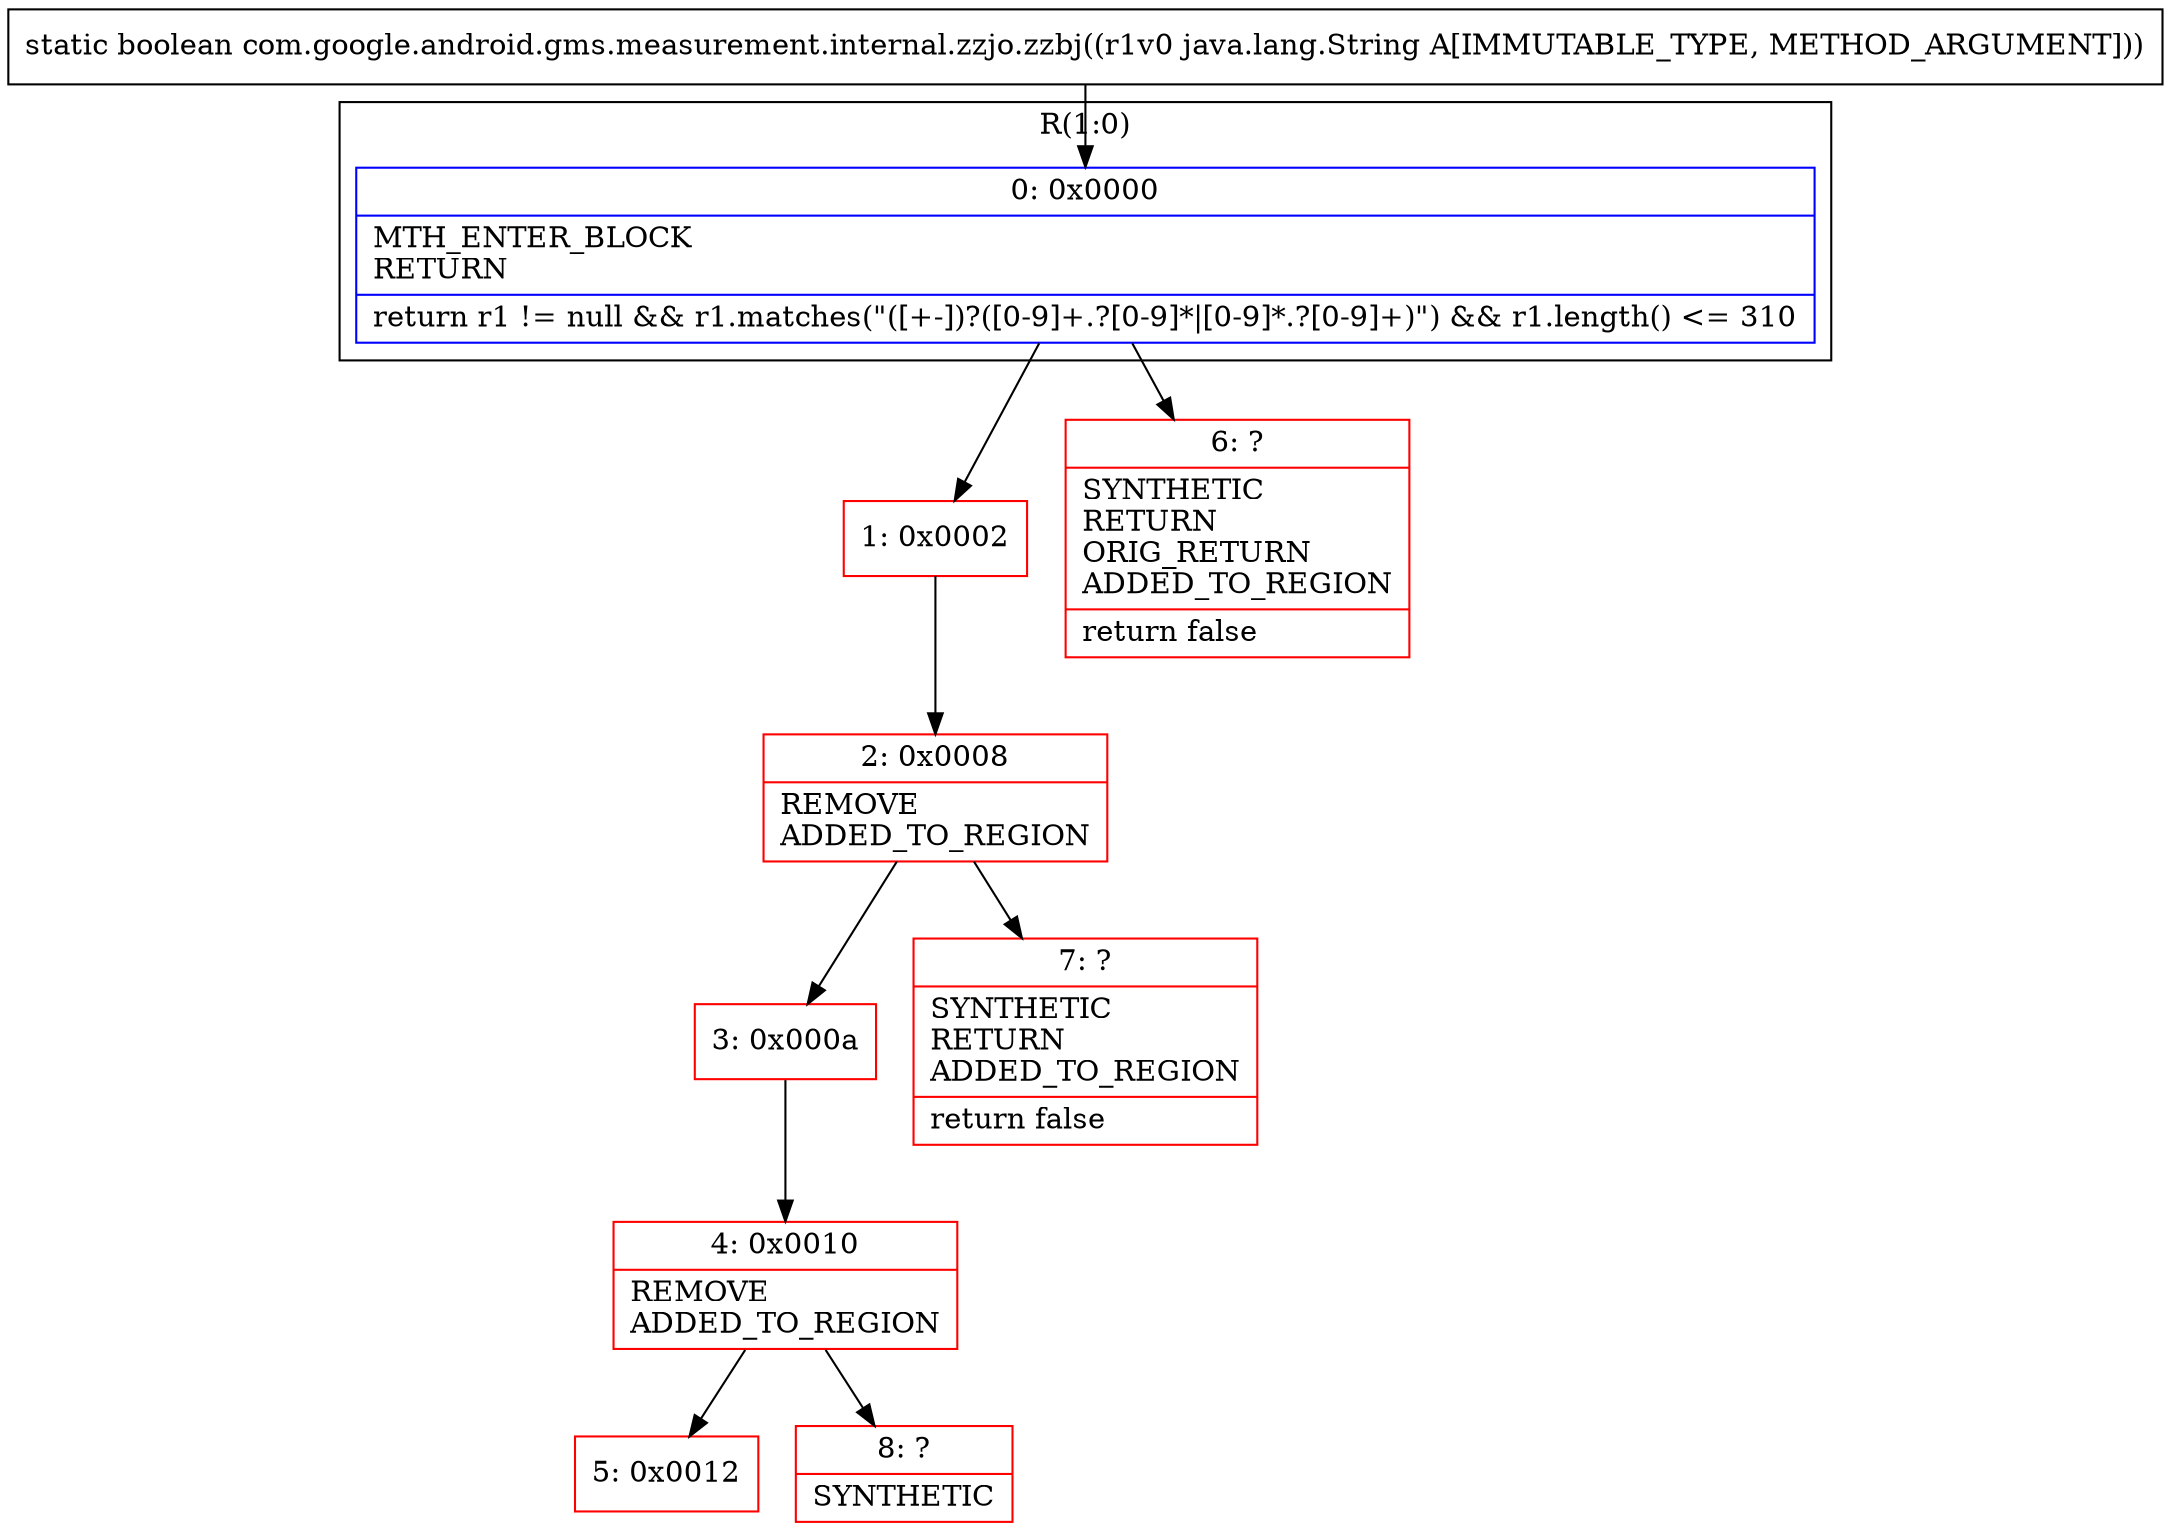 digraph "CFG forcom.google.android.gms.measurement.internal.zzjo.zzbj(Ljava\/lang\/String;)Z" {
subgraph cluster_Region_1137006689 {
label = "R(1:0)";
node [shape=record,color=blue];
Node_0 [shape=record,label="{0\:\ 0x0000|MTH_ENTER_BLOCK\lRETURN\l|return r1 != null && r1.matches(\"([+\-])?([0\-9]+.?[0\-9]*\|[0\-9]*.?[0\-9]+)\") && r1.length() \<= 310\l}"];
}
Node_1 [shape=record,color=red,label="{1\:\ 0x0002}"];
Node_2 [shape=record,color=red,label="{2\:\ 0x0008|REMOVE\lADDED_TO_REGION\l}"];
Node_3 [shape=record,color=red,label="{3\:\ 0x000a}"];
Node_4 [shape=record,color=red,label="{4\:\ 0x0010|REMOVE\lADDED_TO_REGION\l}"];
Node_5 [shape=record,color=red,label="{5\:\ 0x0012}"];
Node_6 [shape=record,color=red,label="{6\:\ ?|SYNTHETIC\lRETURN\lORIG_RETURN\lADDED_TO_REGION\l|return false\l}"];
Node_7 [shape=record,color=red,label="{7\:\ ?|SYNTHETIC\lRETURN\lADDED_TO_REGION\l|return false\l}"];
Node_8 [shape=record,color=red,label="{8\:\ ?|SYNTHETIC\l}"];
MethodNode[shape=record,label="{static boolean com.google.android.gms.measurement.internal.zzjo.zzbj((r1v0 java.lang.String A[IMMUTABLE_TYPE, METHOD_ARGUMENT])) }"];
MethodNode -> Node_0;
Node_0 -> Node_1;
Node_0 -> Node_6;
Node_1 -> Node_2;
Node_2 -> Node_3;
Node_2 -> Node_7;
Node_3 -> Node_4;
Node_4 -> Node_5;
Node_4 -> Node_8;
}


